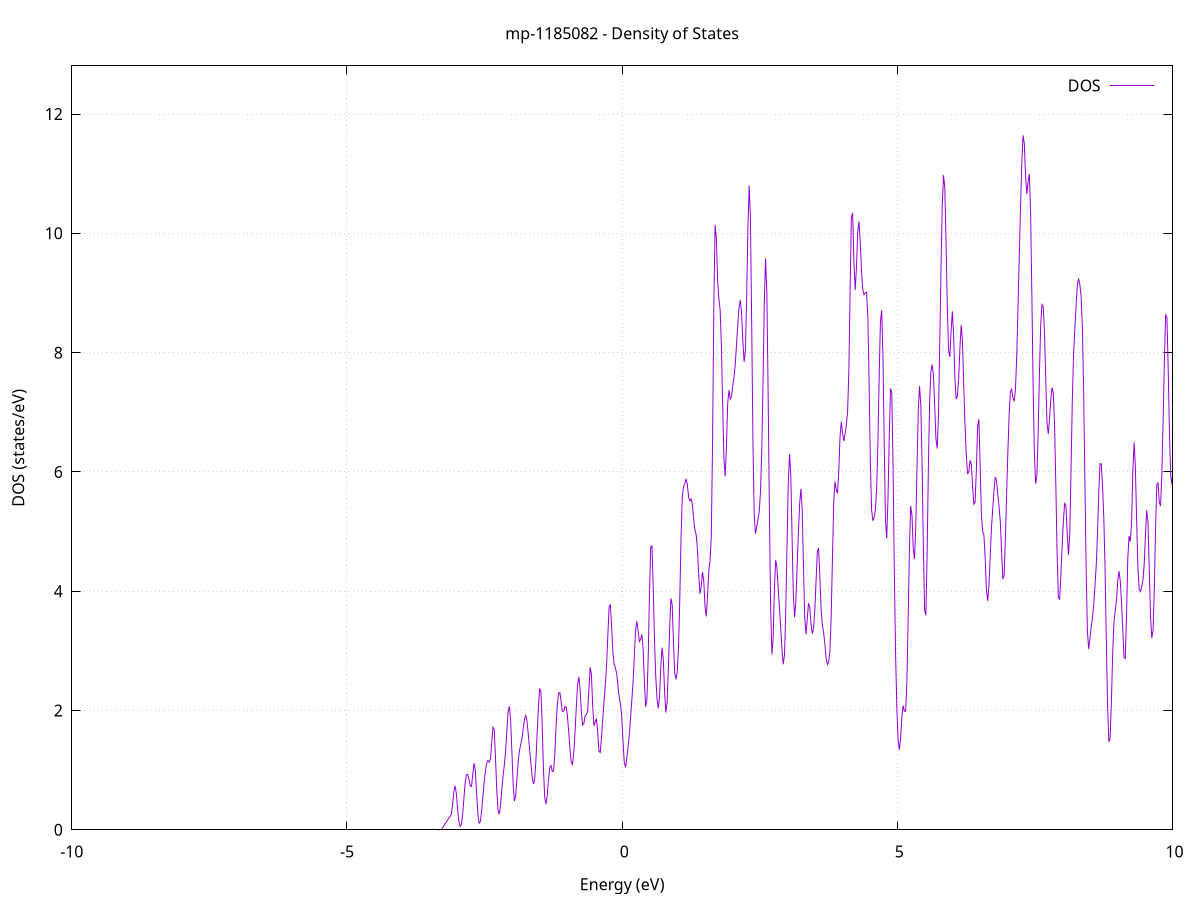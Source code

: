 set title 'mp-1185082 - Density of States'
set xlabel 'Energy (eV)'
set ylabel 'DOS (states/eV)'
set grid
set xrange [-10:10]
set yrange [0:12.808]
set xzeroaxis lt -1
set terminal png size 800,600
set output 'mp-1185082_dos_gnuplot.png'
plot '-' using 1:2 with lines title 'DOS'
-32.342000 0.000000
-32.319100 0.000000
-32.296200 0.000000
-32.273200 0.000000
-32.250300 0.000000
-32.227400 0.000000
-32.204500 0.000000
-32.181500 0.000000
-32.158600 0.000000
-32.135700 0.000000
-32.112700 0.000000
-32.089800 0.000000
-32.066900 0.000000
-32.043900 0.000000
-32.021000 0.000000
-31.998100 0.000000
-31.975100 0.000000
-31.952200 0.000000
-31.929300 0.000000
-31.906300 0.000000
-31.883400 0.000000
-31.860500 0.000000
-31.837500 0.000000
-31.814600 0.000000
-31.791700 0.000000
-31.768700 0.000000
-31.745800 0.000000
-31.722900 0.000000
-31.700000 0.000000
-31.677000 0.000000
-31.654100 0.000000
-31.631200 0.000000
-31.608200 0.000000
-31.585300 0.000000
-31.562400 0.000000
-31.539400 0.000000
-31.516500 0.000000
-31.493600 0.000000
-31.470600 0.000000
-31.447700 0.000000
-31.424800 0.000000
-31.401800 0.000000
-31.378900 0.000000
-31.356000 0.000000
-31.333000 0.000000
-31.310100 0.000000
-31.287200 0.000000
-31.264200 0.000000
-31.241300 0.000000
-31.218400 0.000000
-31.195400 0.000000
-31.172500 0.000000
-31.149600 0.000000
-31.126700 0.000000
-31.103700 0.000000
-31.080800 0.000000
-31.057900 0.000000
-31.034900 0.000000
-31.012000 0.000000
-30.989100 0.000000
-30.966100 0.000000
-30.943200 0.000000
-30.920300 0.000000
-30.897300 0.000000
-30.874400 0.000000
-30.851500 0.000000
-30.828500 0.000000
-30.805600 0.000000
-30.782700 0.000000
-30.759700 0.000000
-30.736800 0.000000
-30.713900 0.000000
-30.690900 0.000000
-30.668000 0.000000
-30.645100 0.000000
-30.622200 0.000000
-30.599200 0.000000
-30.576300 0.000000
-30.553400 0.000000
-30.530400 0.000000
-30.507500 0.000000
-30.484600 0.000000
-30.461600 0.000000
-30.438700 0.000000
-30.415800 0.000300
-30.392800 0.005200
-30.369900 0.057300
-30.347000 0.423400
-30.324000 2.079700
-30.301100 6.796200
-30.278200 14.785300
-30.255200 21.423200
-30.232300 20.679100
-30.209400 13.297200
-30.186400 5.694500
-30.163500 1.623300
-30.140600 0.307800
-30.117700 0.038800
-30.094700 0.003200
-30.071800 0.000200
-30.048900 0.000000
-30.025900 0.000000
-30.003000 0.000000
-29.980100 0.000000
-29.957100 0.000000
-29.934200 0.000000
-29.911300 0.000000
-29.888300 0.000000
-29.865400 0.000000
-29.842500 0.000000
-29.819500 0.000000
-29.796600 0.000000
-29.773700 0.000000
-29.750700 0.000000
-29.727800 0.000000
-29.704900 0.000000
-29.681900 0.000000
-29.659000 0.000000
-29.636100 0.000000
-29.613200 0.000000
-29.590200 0.000000
-29.567300 0.000000
-29.544400 0.000000
-29.521400 0.000000
-29.498500 0.000000
-29.475600 0.000000
-29.452600 0.000000
-29.429700 0.000000
-29.406800 0.000000
-29.383800 0.000000
-29.360900 0.000000
-29.338000 0.000000
-29.315000 0.000000
-29.292100 0.000000
-29.269200 0.000000
-29.246200 0.000000
-29.223300 0.000000
-29.200400 0.000000
-29.177400 0.000000
-29.154500 0.000000
-29.131600 0.000000
-29.108600 0.000000
-29.085700 0.000000
-29.062800 0.000000
-29.039900 0.000000
-29.016900 0.000000
-28.994000 0.000000
-28.971100 0.000000
-28.948100 0.000000
-28.925200 0.000000
-28.902300 0.000000
-28.879300 0.000000
-28.856400 0.000000
-28.833500 0.000000
-28.810500 0.000000
-28.787600 0.000000
-28.764700 0.000000
-28.741700 0.000000
-28.718800 0.000000
-28.695900 0.000000
-28.672900 0.000000
-28.650000 0.000000
-28.627100 0.000000
-28.604100 0.000000
-28.581200 0.000000
-28.558300 0.000000
-28.535400 0.000000
-28.512400 0.000000
-28.489500 0.000000
-28.466600 0.000000
-28.443600 0.000000
-28.420700 0.000000
-28.397800 0.000000
-28.374800 0.000000
-28.351900 0.000000
-28.329000 0.000000
-28.306000 0.000000
-28.283100 0.000000
-28.260200 0.000000
-28.237200 0.000000
-28.214300 0.000000
-28.191400 0.000000
-28.168400 0.000000
-28.145500 0.000000
-28.122600 0.000000
-28.099600 0.000000
-28.076700 0.000000
-28.053800 0.000000
-28.030900 0.000000
-28.007900 0.000000
-27.985000 0.000000
-27.962100 0.000000
-27.939100 0.000000
-27.916200 0.000000
-27.893300 0.000000
-27.870300 0.000000
-27.847400 0.000000
-27.824500 0.000000
-27.801500 0.000000
-27.778600 0.000000
-27.755700 0.000000
-27.732700 0.000000
-27.709800 0.000000
-27.686900 0.000000
-27.663900 0.000000
-27.641000 0.000000
-27.618100 0.000000
-27.595100 0.000000
-27.572200 0.000000
-27.549300 0.000000
-27.526400 0.000000
-27.503400 0.000000
-27.480500 0.000000
-27.457600 0.000000
-27.434600 0.000000
-27.411700 0.000000
-27.388800 0.000000
-27.365800 0.000000
-27.342900 0.000000
-27.320000 0.000000
-27.297000 0.000000
-27.274100 0.000000
-27.251200 0.000000
-27.228200 0.000000
-27.205300 0.000000
-27.182400 0.000000
-27.159400 0.000000
-27.136500 0.000000
-27.113600 0.000000
-27.090600 0.000000
-27.067700 0.000000
-27.044800 0.000000
-27.021800 0.000000
-26.998900 0.000000
-26.976000 0.000000
-26.953100 0.000000
-26.930100 0.000000
-26.907200 0.000000
-26.884300 0.000000
-26.861300 0.000000
-26.838400 0.000000
-26.815500 0.000000
-26.792500 0.000000
-26.769600 0.000000
-26.746700 0.000000
-26.723700 0.000000
-26.700800 0.000000
-26.677900 0.000000
-26.654900 0.000000
-26.632000 0.000000
-26.609100 0.000000
-26.586100 0.000000
-26.563200 0.000000
-26.540300 0.000000
-26.517300 0.000000
-26.494400 0.000000
-26.471500 0.000000
-26.448600 0.000000
-26.425600 0.000000
-26.402700 0.000000
-26.379800 0.000000
-26.356800 0.000000
-26.333900 0.000000
-26.311000 0.000000
-26.288000 0.000000
-26.265100 0.000000
-26.242200 0.000000
-26.219200 0.000000
-26.196300 0.000000
-26.173400 0.000000
-26.150400 0.000000
-26.127500 0.000000
-26.104600 0.000000
-26.081600 0.000000
-26.058700 0.000000
-26.035800 0.000000
-26.012800 0.000000
-25.989900 0.000000
-25.967000 0.000000
-25.944100 0.000000
-25.921100 0.000000
-25.898200 0.000000
-25.875300 0.000000
-25.852300 0.000000
-25.829400 0.000000
-25.806500 0.000000
-25.783500 0.000000
-25.760600 0.000000
-25.737700 0.000000
-25.714700 0.000000
-25.691800 0.000000
-25.668900 0.000000
-25.645900 0.000000
-25.623000 0.000000
-25.600100 0.000000
-25.577100 0.000000
-25.554200 0.000000
-25.531300 0.000000
-25.508300 0.000000
-25.485400 0.000000
-25.462500 0.000000
-25.439600 0.000000
-25.416600 0.000000
-25.393700 0.000000
-25.370800 0.000000
-25.347800 0.000000
-25.324900 0.000000
-25.302000 0.000000
-25.279000 0.000000
-25.256100 0.000000
-25.233200 0.000000
-25.210200 0.000000
-25.187300 0.000000
-25.164400 0.000000
-25.141400 0.000000
-25.118500 0.000000
-25.095600 0.000000
-25.072600 0.000000
-25.049700 0.000000
-25.026800 0.000000
-25.003800 0.000000
-24.980900 0.000000
-24.958000 0.000000
-24.935000 0.000000
-24.912100 0.000000
-24.889200 0.000000
-24.866300 0.000000
-24.843300 0.000000
-24.820400 0.000000
-24.797500 0.000000
-24.774500 0.000000
-24.751600 0.000000
-24.728700 0.000000
-24.705700 0.000000
-24.682800 0.000000
-24.659900 0.000000
-24.636900 0.000000
-24.614000 0.000000
-24.591100 0.000000
-24.568100 0.000000
-24.545200 0.000000
-24.522300 0.000000
-24.499300 0.000000
-24.476400 0.000000
-24.453500 0.000000
-24.430500 0.000000
-24.407600 0.000000
-24.384700 0.000000
-24.361800 0.000000
-24.338800 0.000000
-24.315900 0.000000
-24.293000 0.000000
-24.270000 0.000000
-24.247100 0.000000
-24.224200 0.000000
-24.201200 0.000000
-24.178300 0.000000
-24.155400 0.000000
-24.132400 0.000000
-24.109500 0.000000
-24.086600 0.000000
-24.063600 0.000000
-24.040700 0.000000
-24.017800 0.000000
-23.994800 0.000000
-23.971900 0.000000
-23.949000 0.000000
-23.926000 0.000000
-23.903100 0.000000
-23.880200 0.000000
-23.857300 0.000000
-23.834300 0.000000
-23.811400 0.000000
-23.788500 0.000000
-23.765500 0.000000
-23.742600 0.000000
-23.719700 0.000000
-23.696700 0.000000
-23.673800 0.000000
-23.650900 0.000000
-23.627900 0.000000
-23.605000 0.000000
-23.582100 0.000000
-23.559100 0.000000
-23.536200 0.000000
-23.513300 0.000000
-23.490300 0.000000
-23.467400 0.000000
-23.444500 0.000000
-23.421500 0.000000
-23.398600 0.000000
-23.375700 0.000000
-23.352800 0.000000
-23.329800 0.000000
-23.306900 0.000000
-23.284000 0.000000
-23.261000 0.000000
-23.238100 0.000000
-23.215200 0.000000
-23.192200 0.000000
-23.169300 0.000000
-23.146400 0.000000
-23.123400 0.000000
-23.100500 0.000000
-23.077600 0.000000
-23.054600 0.000000
-23.031700 0.000000
-23.008800 0.000000
-22.985800 0.000000
-22.962900 0.000000
-22.940000 0.000000
-22.917000 0.000000
-22.894100 0.000000
-22.871200 0.000100
-22.848200 0.002600
-22.825300 0.035400
-22.802400 0.330000
-22.779500 2.089700
-22.756500 9.063900
-22.733600 27.331800
-22.710700 58.832200
-22.687700 94.513000
-22.664800 120.771100
-22.641900 130.940900
-22.618900 124.128800
-22.596000 100.746800
-22.573100 66.385400
-22.550100 33.512400
-22.527200 12.363000
-22.504300 3.225600
-22.481300 0.582900
-22.458400 0.072000
-22.435500 0.006000
-22.412500 0.000300
-22.389600 0.000000
-22.366700 0.000000
-22.343700 0.000000
-22.320800 0.000000
-22.297900 0.000000
-22.275000 0.000000
-22.252000 0.000000
-22.229100 0.000000
-22.206200 0.000000
-22.183200 0.000000
-22.160300 0.000000
-22.137400 0.000000
-22.114400 0.000000
-22.091500 0.000000
-22.068600 0.000000
-22.045600 0.000000
-22.022700 0.000000
-21.999800 0.000000
-21.976800 0.000000
-21.953900 0.000000
-21.931000 0.000000
-21.908000 0.000000
-21.885100 0.000000
-21.862200 0.000000
-21.839200 0.000000
-21.816300 0.000000
-21.793400 0.000000
-21.770500 0.000000
-21.747500 0.000000
-21.724600 0.000000
-21.701700 0.000000
-21.678700 0.000000
-21.655800 0.000000
-21.632900 0.000000
-21.609900 0.000000
-21.587000 0.000000
-21.564100 0.000000
-21.541100 0.000000
-21.518200 0.000000
-21.495300 0.000000
-21.472300 0.000000
-21.449400 0.000000
-21.426500 0.000000
-21.403500 0.000000
-21.380600 0.000000
-21.357700 0.000000
-21.334700 0.000000
-21.311800 0.000000
-21.288900 0.000000
-21.266000 0.000000
-21.243000 0.000000
-21.220100 0.000000
-21.197200 0.000000
-21.174200 0.000000
-21.151300 0.000000
-21.128400 0.000000
-21.105400 0.000000
-21.082500 0.000000
-21.059600 0.000000
-21.036600 0.000000
-21.013700 0.000000
-20.990800 0.000000
-20.967800 0.000000
-20.944900 0.000000
-20.922000 0.000000
-20.899000 0.000000
-20.876100 0.000000
-20.853200 0.000000
-20.830200 0.000000
-20.807300 0.000000
-20.784400 0.000000
-20.761400 0.000000
-20.738500 0.000000
-20.715600 0.000000
-20.692700 0.000000
-20.669700 0.000000
-20.646800 0.000000
-20.623900 0.000000
-20.600900 0.000000
-20.578000 0.000000
-20.555100 0.000000
-20.532100 0.000000
-20.509200 0.000000
-20.486300 0.000000
-20.463300 0.000000
-20.440400 0.000000
-20.417500 0.000000
-20.394500 0.000000
-20.371600 0.000000
-20.348700 0.000000
-20.325700 0.000000
-20.302800 0.000000
-20.279900 0.000000
-20.256900 0.000000
-20.234000 0.000000
-20.211100 0.000000
-20.188200 0.000000
-20.165200 0.000000
-20.142300 0.000000
-20.119400 0.000000
-20.096400 0.000000
-20.073500 0.000000
-20.050600 0.000000
-20.027600 0.000000
-20.004700 0.000000
-19.981800 0.000000
-19.958800 0.000000
-19.935900 0.000000
-19.913000 0.000000
-19.890000 0.000000
-19.867100 0.000000
-19.844200 0.000000
-19.821200 0.000000
-19.798300 0.000000
-19.775400 0.000000
-19.752400 0.000000
-19.729500 0.000000
-19.706600 0.000000
-19.683700 0.000000
-19.660700 0.000000
-19.637800 0.000000
-19.614900 0.000000
-19.591900 0.000000
-19.569000 0.000000
-19.546100 0.000000
-19.523100 0.000000
-19.500200 0.000000
-19.477300 0.000000
-19.454300 0.000000
-19.431400 0.000000
-19.408500 0.000000
-19.385500 0.000000
-19.362600 0.000000
-19.339700 0.000000
-19.316700 0.000000
-19.293800 0.000000
-19.270900 0.000000
-19.247900 0.000000
-19.225000 0.000000
-19.202100 0.000000
-19.179200 0.000000
-19.156200 0.000000
-19.133300 0.000000
-19.110400 0.000000
-19.087400 0.000000
-19.064500 0.000000
-19.041600 0.000000
-19.018600 0.000000
-18.995700 0.000000
-18.972800 0.000000
-18.949800 0.000000
-18.926900 0.000000
-18.904000 0.000000
-18.881000 0.000000
-18.858100 0.000000
-18.835200 0.000000
-18.812200 0.000000
-18.789300 0.000000
-18.766400 0.000000
-18.743400 0.000000
-18.720500 0.000000
-18.697600 0.000000
-18.674600 0.000000
-18.651700 0.000000
-18.628800 0.000000
-18.605900 0.000000
-18.582900 0.000000
-18.560000 0.000000
-18.537100 0.000000
-18.514100 0.000000
-18.491200 0.000000
-18.468300 0.000000
-18.445300 0.000000
-18.422400 0.000000
-18.399500 0.000000
-18.376500 0.000000
-18.353600 0.000000
-18.330700 0.000000
-18.307700 0.000000
-18.284800 0.000000
-18.261900 0.000000
-18.238900 0.000000
-18.216000 0.000000
-18.193100 0.000000
-18.170100 0.000000
-18.147200 0.000000
-18.124300 0.000000
-18.101400 0.000000
-18.078400 0.000000
-18.055500 0.000000
-18.032600 0.000000
-18.009600 0.000000
-17.986700 0.000000
-17.963800 0.000000
-17.940800 0.000000
-17.917900 0.000000
-17.895000 0.000000
-17.872000 0.000000
-17.849100 0.000000
-17.826200 0.000000
-17.803200 0.000000
-17.780300 0.000000
-17.757400 0.000000
-17.734400 0.000000
-17.711500 0.000000
-17.688600 0.000000
-17.665600 0.000000
-17.642700 0.000000
-17.619800 0.000000
-17.596900 0.000000
-17.573900 0.000000
-17.551000 0.000000
-17.528100 0.000000
-17.505100 0.000000
-17.482200 0.000000
-17.459300 0.000000
-17.436300 0.000000
-17.413400 0.000000
-17.390500 0.000000
-17.367500 0.000000
-17.344600 0.000000
-17.321700 0.000000
-17.298700 0.000000
-17.275800 0.000000
-17.252900 0.000000
-17.229900 0.000000
-17.207000 0.000000
-17.184100 0.000000
-17.161100 0.000000
-17.138200 0.000000
-17.115300 0.000000
-17.092400 0.000000
-17.069400 0.000000
-17.046500 0.000000
-17.023600 0.000000
-17.000600 0.000000
-16.977700 0.000000
-16.954800 0.000000
-16.931800 0.000000
-16.908900 0.000000
-16.886000 0.000000
-16.863000 0.000000
-16.840100 0.000000
-16.817200 0.000000
-16.794200 0.000000
-16.771300 0.000000
-16.748400 0.000000
-16.725400 0.000000
-16.702500 0.000000
-16.679600 0.000000
-16.656600 0.000000
-16.633700 0.000000
-16.610800 0.000000
-16.587800 0.000000
-16.564900 0.000000
-16.542000 0.000000
-16.519100 0.000000
-16.496100 0.000000
-16.473200 0.000000
-16.450300 0.000000
-16.427300 0.000000
-16.404400 0.000000
-16.381500 0.000000
-16.358500 0.000000
-16.335600 0.000000
-16.312700 0.000000
-16.289700 0.000000
-16.266800 0.000000
-16.243900 0.000000
-16.220900 0.000000
-16.198000 0.000000
-16.175100 0.000000
-16.152100 0.000000
-16.129200 0.000000
-16.106300 0.000000
-16.083300 0.000000
-16.060400 0.000000
-16.037500 0.000000
-16.014600 0.000000
-15.991600 0.000000
-15.968700 0.000000
-15.945800 0.000000
-15.922800 0.000000
-15.899900 0.000000
-15.877000 0.000000
-15.854000 0.000000
-15.831100 0.000000
-15.808200 0.000000
-15.785200 0.000000
-15.762300 0.000000
-15.739400 0.000000
-15.716400 0.000000
-15.693500 0.000000
-15.670600 0.000000
-15.647600 0.000000
-15.624700 0.000000
-15.601800 0.000000
-15.578800 0.000000
-15.555900 0.000000
-15.533000 0.000000
-15.510100 0.000000
-15.487100 0.000000
-15.464200 0.000000
-15.441300 0.000000
-15.418300 0.000000
-15.395400 0.000000
-15.372500 0.000000
-15.349500 0.000000
-15.326600 0.000000
-15.303700 0.000000
-15.280700 0.000000
-15.257800 0.000000
-15.234900 0.000000
-15.211900 0.000000
-15.189000 0.000000
-15.166100 0.000000
-15.143100 0.000000
-15.120200 0.000000
-15.097300 0.000000
-15.074300 0.000000
-15.051400 0.000000
-15.028500 0.000000
-15.005600 0.000000
-14.982600 0.000000
-14.959700 0.000000
-14.936800 0.000000
-14.913800 0.000000
-14.890900 0.000000
-14.868000 0.000000
-14.845000 0.000000
-14.822100 0.000000
-14.799200 0.000000
-14.776200 0.000000
-14.753300 0.000000
-14.730400 0.000000
-14.707400 0.000000
-14.684500 0.000000
-14.661600 0.000000
-14.638600 0.000000
-14.615700 0.000000
-14.592800 0.000000
-14.569800 0.000000
-14.546900 0.000000
-14.524000 0.000000
-14.501000 0.000000
-14.478100 0.000000
-14.455200 0.000000
-14.432300 0.000000
-14.409300 0.000000
-14.386400 0.000000
-14.363500 0.000000
-14.340500 0.000000
-14.317600 0.000000
-14.294700 0.000000
-14.271700 0.000000
-14.248800 0.000000
-14.225900 0.000000
-14.202900 0.000000
-14.180000 0.000000
-14.157100 0.000000
-14.134100 0.000000
-14.111200 0.000000
-14.088300 0.000000
-14.065300 0.000000
-14.042400 0.000000
-14.019500 0.000000
-13.996500 0.000200
-13.973600 0.003700
-13.950700 0.049700
-13.927800 0.445800
-13.904800 2.678900
-13.881900 10.800800
-13.859000 29.262500
-13.836000 53.352700
-13.813100 65.538900
-13.790200 54.286200
-13.767200 30.331600
-13.744300 11.430900
-13.721400 2.904100
-13.698400 0.496900
-13.675500 0.057200
-13.652600 0.004400
-13.629600 0.000200
-13.606700 0.000000
-13.583800 0.000000
-13.560800 0.000000
-13.537900 0.000000
-13.515000 0.000000
-13.492000 0.000000
-13.469100 0.000000
-13.446200 0.000000
-13.423300 0.000000
-13.400300 0.000000
-13.377400 0.000000
-13.354500 0.000000
-13.331500 0.000000
-13.308600 0.000000
-13.285700 0.000000
-13.262700 0.000000
-13.239800 0.000000
-13.216900 0.000000
-13.193900 0.000000
-13.171000 0.000000
-13.148100 0.000000
-13.125100 0.000000
-13.102200 0.000000
-13.079300 0.000000
-13.056300 0.000000
-13.033400 0.000000
-13.010500 0.000000
-12.987500 0.000000
-12.964600 0.000000
-12.941700 0.000000
-12.918800 0.000000
-12.895800 0.000000
-12.872900 0.000000
-12.850000 0.000000
-12.827000 0.000000
-12.804100 0.000000
-12.781200 0.000000
-12.758200 0.000000
-12.735300 0.000000
-12.712400 0.000000
-12.689400 0.000000
-12.666500 0.000000
-12.643600 0.000000
-12.620600 0.000000
-12.597700 0.000000
-12.574800 0.000000
-12.551800 0.000000
-12.528900 0.000000
-12.506000 0.000000
-12.483000 0.000000
-12.460100 0.000000
-12.437200 0.000000
-12.414200 0.000000
-12.391300 0.000000
-12.368400 0.000000
-12.345500 0.000000
-12.322500 0.000000
-12.299600 0.000000
-12.276700 0.000000
-12.253700 0.000000
-12.230800 0.000000
-12.207900 0.000000
-12.184900 0.000000
-12.162000 0.000000
-12.139100 0.000000
-12.116100 0.000000
-12.093200 0.000000
-12.070300 0.000000
-12.047300 0.000000
-12.024400 0.000000
-12.001500 0.000000
-11.978500 0.000000
-11.955600 0.000000
-11.932700 0.000000
-11.909700 0.000000
-11.886800 0.000000
-11.863900 0.000000
-11.841000 0.000000
-11.818000 0.000000
-11.795100 0.000000
-11.772200 0.000000
-11.749200 0.000000
-11.726300 0.000000
-11.703400 0.000000
-11.680400 0.000000
-11.657500 0.000000
-11.634600 0.000000
-11.611600 0.000000
-11.588700 0.000000
-11.565800 0.000000
-11.542800 0.000000
-11.519900 0.000000
-11.497000 0.000000
-11.474000 0.000000
-11.451100 0.000000
-11.428200 0.000000
-11.405200 0.000000
-11.382300 0.000000
-11.359400 0.000000
-11.336500 0.000000
-11.313500 0.000000
-11.290600 0.000000
-11.267700 0.000000
-11.244700 0.000000
-11.221800 0.000000
-11.198900 0.000000
-11.175900 0.000000
-11.153000 0.000000
-11.130100 0.000000
-11.107100 0.000000
-11.084200 0.000000
-11.061300 0.000000
-11.038300 0.000000
-11.015400 0.000000
-10.992500 0.000000
-10.969500 0.000000
-10.946600 0.000000
-10.923700 0.000000
-10.900700 0.000000
-10.877800 0.000000
-10.854900 0.000000
-10.832000 0.000000
-10.809000 0.000000
-10.786100 0.000000
-10.763200 0.000000
-10.740200 0.000000
-10.717300 0.000000
-10.694400 0.000000
-10.671400 0.000000
-10.648500 0.000000
-10.625600 0.000000
-10.602600 0.000000
-10.579700 0.000000
-10.556800 0.000000
-10.533800 0.000000
-10.510900 0.000000
-10.488000 0.000000
-10.465000 0.000000
-10.442100 0.000000
-10.419200 0.000000
-10.396200 0.000000
-10.373300 0.000000
-10.350400 0.000000
-10.327400 0.000000
-10.304500 0.000000
-10.281600 0.000000
-10.258700 0.000000
-10.235700 0.000000
-10.212800 0.000000
-10.189900 0.000000
-10.166900 0.000000
-10.144000 0.000000
-10.121100 0.000000
-10.098100 0.000000
-10.075200 0.000000
-10.052300 0.000000
-10.029300 0.000000
-10.006400 0.000000
-9.983500 0.000000
-9.960500 0.000000
-9.937600 0.000000
-9.914700 0.000000
-9.891700 0.000000
-9.868800 0.000000
-9.845900 0.000000
-9.822900 0.000000
-9.800000 0.000000
-9.777100 0.000000
-9.754200 0.000000
-9.731200 0.000000
-9.708300 0.000000
-9.685400 0.000000
-9.662400 0.000000
-9.639500 0.000000
-9.616600 0.000000
-9.593600 0.000000
-9.570700 0.000000
-9.547800 0.000000
-9.524800 0.000000
-9.501900 0.000000
-9.479000 0.000000
-9.456000 0.000000
-9.433100 0.000000
-9.410200 0.000000
-9.387200 0.000000
-9.364300 0.000000
-9.341400 0.000000
-9.318400 0.000000
-9.295500 0.000000
-9.272600 0.000000
-9.249700 0.000000
-9.226700 0.000000
-9.203800 0.000000
-9.180900 0.000000
-9.157900 0.000000
-9.135000 0.000000
-9.112100 0.000000
-9.089100 0.000000
-9.066200 0.000000
-9.043300 0.000000
-9.020300 0.000000
-8.997400 0.000000
-8.974500 0.000000
-8.951500 0.000000
-8.928600 0.000000
-8.905700 0.000000
-8.882700 0.000000
-8.859800 0.000000
-8.836900 0.000000
-8.813900 0.000000
-8.791000 0.000000
-8.768100 0.000000
-8.745200 0.000000
-8.722200 0.000000
-8.699300 0.000000
-8.676400 0.000000
-8.653400 0.000000
-8.630500 0.000000
-8.607600 0.000000
-8.584600 0.000000
-8.561700 0.000000
-8.538800 0.000000
-8.515800 0.000000
-8.492900 0.000000
-8.470000 0.000000
-8.447000 0.000000
-8.424100 0.000000
-8.401200 0.000000
-8.378200 0.000000
-8.355300 0.000000
-8.332400 0.000000
-8.309400 0.000000
-8.286500 0.000000
-8.263600 0.000000
-8.240600 0.000000
-8.217700 0.000000
-8.194800 0.000000
-8.171900 0.000000
-8.148900 0.000000
-8.126000 0.000000
-8.103100 0.000000
-8.080100 0.000000
-8.057200 0.000000
-8.034300 0.000000
-8.011300 0.000000
-7.988400 0.000000
-7.965500 0.000000
-7.942500 0.000000
-7.919600 0.000000
-7.896700 0.000000
-7.873700 0.000000
-7.850800 0.000000
-7.827900 0.000000
-7.804900 0.000000
-7.782000 0.000000
-7.759100 0.000000
-7.736100 0.000000
-7.713200 0.000000
-7.690300 0.000000
-7.667400 0.000000
-7.644400 0.000000
-7.621500 0.000000
-7.598600 0.000000
-7.575600 0.000000
-7.552700 0.000000
-7.529800 0.000000
-7.506800 0.000000
-7.483900 0.000000
-7.461000 0.000000
-7.438000 0.000000
-7.415100 0.000000
-7.392200 0.000000
-7.369200 0.000000
-7.346300 0.000000
-7.323400 0.000000
-7.300400 0.000000
-7.277500 0.000000
-7.254600 0.000000
-7.231600 0.000000
-7.208700 0.000000
-7.185800 0.000000
-7.162900 0.000000
-7.139900 0.000000
-7.117000 0.000000
-7.094100 0.000000
-7.071100 0.000000
-7.048200 0.000000
-7.025300 0.000000
-7.002300 0.000000
-6.979400 0.000000
-6.956500 0.000000
-6.933500 0.000000
-6.910600 0.000000
-6.887700 0.000000
-6.864700 0.000000
-6.841800 0.000000
-6.818900 0.000000
-6.795900 0.000000
-6.773000 0.000000
-6.750100 0.000000
-6.727100 0.000000
-6.704200 0.000000
-6.681300 0.000000
-6.658300 0.000000
-6.635400 0.000000
-6.612500 0.000000
-6.589600 0.000000
-6.566600 0.000000
-6.543700 0.000000
-6.520800 0.000000
-6.497800 0.000000
-6.474900 0.000000
-6.452000 0.000000
-6.429000 0.000000
-6.406100 0.000000
-6.383200 0.000000
-6.360200 0.000000
-6.337300 0.000000
-6.314400 0.000000
-6.291400 0.000000
-6.268500 0.000000
-6.245600 0.000000
-6.222600 0.000000
-6.199700 0.000000
-6.176800 0.000000
-6.153800 0.000000
-6.130900 0.000000
-6.108000 0.000000
-6.085100 0.000000
-6.062100 0.000000
-6.039200 0.000000
-6.016300 0.000000
-5.993300 0.000000
-5.970400 0.000000
-5.947500 0.000000
-5.924500 0.000000
-5.901600 0.000000
-5.878700 0.000000
-5.855700 0.000000
-5.832800 0.000000
-5.809900 0.000000
-5.786900 0.000000
-5.764000 0.000000
-5.741100 0.000000
-5.718100 0.000000
-5.695200 0.000000
-5.672300 0.000000
-5.649300 0.000000
-5.626400 0.000000
-5.603500 0.000000
-5.580600 0.000000
-5.557600 0.000000
-5.534700 0.000000
-5.511800 0.000000
-5.488800 0.000000
-5.465900 0.000000
-5.443000 0.000000
-5.420000 0.000000
-5.397100 0.000000
-5.374200 0.000000
-5.351200 0.000000
-5.328300 0.000000
-5.305400 0.000000
-5.282400 0.000000
-5.259500 0.000000
-5.236600 0.000000
-5.213600 0.000000
-5.190700 0.000000
-5.167800 0.000000
-5.144800 0.000000
-5.121900 0.000000
-5.099000 0.000000
-5.076100 0.000000
-5.053100 0.000000
-5.030200 0.000000
-5.007300 0.000000
-4.984300 0.000000
-4.961400 0.000000
-4.938500 0.000000
-4.915500 0.000000
-4.892600 0.000000
-4.869700 0.000000
-4.846700 0.000000
-4.823800 0.000000
-4.800900 0.000000
-4.777900 0.000000
-4.755000 0.000000
-4.732100 0.000000
-4.709100 0.000000
-4.686200 0.000000
-4.663300 0.000000
-4.640300 0.000000
-4.617400 0.000000
-4.594500 0.000000
-4.571500 0.000000
-4.548600 0.000000
-4.525700 0.000000
-4.502800 0.000000
-4.479800 0.000000
-4.456900 0.000000
-4.434000 0.000000
-4.411000 0.000000
-4.388100 0.000000
-4.365200 0.000000
-4.342200 0.000000
-4.319300 0.000000
-4.296400 0.000000
-4.273400 0.000000
-4.250500 0.000000
-4.227600 0.000000
-4.204600 0.000000
-4.181700 0.000000
-4.158800 0.000000
-4.135800 0.000000
-4.112900 0.000000
-4.090000 0.000000
-4.067000 0.000000
-4.044100 0.000000
-4.021200 0.000000
-3.998300 0.000000
-3.975300 0.000000
-3.952400 0.000000
-3.929500 0.000000
-3.906500 0.000000
-3.883600 0.000000
-3.860700 0.000000
-3.837700 0.000000
-3.814800 0.000000
-3.791900 0.000000
-3.768900 0.000000
-3.746000 0.000000
-3.723100 0.000000
-3.700100 0.000000
-3.677200 0.000000
-3.654300 0.000000
-3.631300 0.000000
-3.608400 0.000000
-3.585500 0.000000
-3.562500 0.000000
-3.539600 0.000000
-3.516700 0.000000
-3.493800 0.000000
-3.470800 0.000000
-3.447900 0.000000
-3.425000 0.000000
-3.402000 0.000000
-3.379100 0.000000
-3.356200 0.000000
-3.333200 0.000200
-3.310300 0.001700
-3.287400 0.008200
-3.264400 0.026900
-3.241500 0.060500
-3.218600 0.097500
-3.195600 0.128200
-3.172700 0.160900
-3.149800 0.194500
-3.126800 0.215600
-3.103900 0.265800
-3.081000 0.420700
-3.058000 0.638500
-3.035100 0.736400
-3.012200 0.603800
-2.989300 0.346400
-2.966300 0.140300
-2.943400 0.056700
-2.920500 0.092500
-2.897500 0.259100
-2.874600 0.536700
-2.851700 0.798700
-2.828700 0.924400
-2.805800 0.926800
-2.782900 0.849400
-2.759900 0.732700
-2.737000 0.726900
-2.714100 0.927000
-2.691100 1.116000
-2.668200 0.998800
-2.645300 0.620800
-2.622300 0.269800
-2.599400 0.110500
-2.576500 0.137400
-2.553500 0.308200
-2.530600 0.558300
-2.507700 0.796300
-2.484700 0.981300
-2.461800 1.115800
-2.438900 1.162800
-2.416000 1.134500
-2.393000 1.190400
-2.370100 1.448000
-2.347200 1.727800
-2.324200 1.676100
-2.301300 1.216700
-2.278400 0.666000
-2.255400 0.328500
-2.232500 0.260300
-2.209600 0.408000
-2.186600 0.674600
-2.163700 0.909900
-2.140800 1.079700
-2.117800 1.317100
-2.094900 1.666300
-2.072000 1.977800
-2.049000 2.071200
-2.026100 1.835900
-2.003200 1.307300
-1.980200 0.752900
-1.957300 0.481800
-1.934400 0.565100
-1.911500 0.852500
-1.888500 1.147700
-1.865600 1.330600
-1.842700 1.425400
-1.819700 1.537300
-1.796800 1.701100
-1.773900 1.858600
-1.750900 1.917500
-1.728000 1.815600
-1.705100 1.595300
-1.682100 1.352500
-1.659200 1.122100
-1.636300 0.906100
-1.613300 0.767800
-1.590400 0.832800
-1.567500 1.154200
-1.544500 1.609500
-1.521600 2.052500
-1.498700 2.369400
-1.475700 2.314500
-1.452800 1.758000
-1.429900 1.021800
-1.407000 0.540200
-1.384000 0.431800
-1.361100 0.580300
-1.338200 0.837500
-1.315200 1.047000
-1.292300 1.078900
-1.269400 0.976600
-1.246400 0.984200
-1.223500 1.277200
-1.200600 1.728400
-1.177600 2.098200
-1.154700 2.294000
-1.131800 2.300600
-1.108800 2.141500
-1.085900 1.986700
-1.063000 1.989100
-1.040000 2.067600
-1.017100 2.059700
-0.994200 1.910700
-0.971200 1.650100
-0.948300 1.353000
-0.925400 1.130900
-0.902500 1.094300
-0.879500 1.281300
-0.856600 1.625200
-0.833700 2.038900
-0.810700 2.418300
-0.787800 2.564300
-0.764900 2.365800
-0.741900 1.997800
-0.719000 1.756200
-0.696100 1.779300
-0.673100 1.910700
-0.650200 1.931500
-0.627300 1.985800
-0.604300 2.341300
-0.581400 2.726500
-0.558500 2.606600
-0.535500 2.077400
-0.512600 1.743000
-0.489700 1.805400
-0.466700 1.867400
-0.443800 1.622800
-0.420900 1.311800
-0.397900 1.296500
-0.375000 1.550100
-0.352100 1.860000
-0.329200 2.150300
-0.306200 2.418500
-0.283300 2.745700
-0.260400 3.249000
-0.237400 3.729400
-0.214500 3.781900
-0.191600 3.400900
-0.168600 2.982300
-0.145700 2.771700
-0.122800 2.711200
-0.099800 2.626400
-0.076900 2.423500
-0.054000 2.224700
-0.031000 2.111300
-0.008100 1.905400
0.014800 1.506200
0.037800 1.137000
0.060700 1.047700
0.083600 1.189800
0.106600 1.379300
0.129500 1.593600
0.152400 1.873100
0.175300 2.164600
0.198300 2.477500
0.221200 2.905900
0.244100 3.341600
0.267100 3.496900
0.290000 3.334600
0.312900 3.156100
0.335900 3.193600
0.358800 3.272700
0.381700 3.022500
0.404700 2.461200
0.427600 2.060900
0.450500 2.192900
0.473500 2.891100
0.496400 3.929600
0.519300 4.746400
0.542300 4.759600
0.565200 4.036400
0.588100 3.173200
0.611100 2.562300
0.634000 2.191700
0.656900 2.037600
0.679800 2.242700
0.702800 2.736100
0.725700 3.055000
0.748600 2.845900
0.771600 2.303800
0.794500 1.965900
0.817400 2.146300
0.840400 2.712800
0.863300 3.396600
0.886200 3.880000
0.909200 3.773300
0.932100 3.153900
0.955000 2.633900
0.978000 2.520300
1.000900 2.654900
1.023800 3.043600
1.046800 3.856700
1.069700 4.889300
1.092600 5.583500
1.115600 5.756900
1.138500 5.799000
1.161400 5.881600
1.184300 5.791400
1.207300 5.582200
1.230200 5.516200
1.253100 5.548400
1.276100 5.448700
1.299000 5.211300
1.321900 5.032000
1.344900 4.941900
1.367800 4.715400
1.390700 4.271700
1.413700 3.956900
1.436600 4.078200
1.459500 4.321200
1.482500 4.179000
1.505400 3.746700
1.528300 3.576700
1.551300 3.911200
1.574200 4.348200
1.597100 4.503700
1.620100 4.929900
1.643000 6.514800
1.665900 8.800000
1.688900 10.140300
1.711800 9.918900
1.734700 9.208600
1.757600 8.907500
1.780600 8.718300
1.803500 8.111600
1.826400 7.125600
1.849400 6.218300
1.872300 5.923400
1.895200 6.426200
1.918200 7.154700
1.941100 7.370400
1.964000 7.222200
1.987000 7.261900
2.009900 7.446600
2.032800 7.583800
2.055800 7.809200
2.078700 8.144900
2.101600 8.472700
2.124600 8.763600
2.147500 8.879900
2.170400 8.659900
2.193400 8.196500
2.216300 7.844200
2.239200 8.034700
2.262100 8.907700
2.285100 10.092800
2.308000 10.802400
2.330900 10.260100
2.353900 8.488400
2.376800 6.491900
2.399700 5.271600
2.422700 4.964500
2.445600 5.082900
2.468500 5.208900
2.491500 5.338200
2.514400 5.681700
2.537300 6.385500
2.560300 7.511700
2.583200 8.834300
2.606100 9.576900
2.629100 9.022100
2.652000 7.367200
2.674900 5.394500
2.697900 3.749500
2.720800 2.939200
2.743700 3.208000
2.766600 4.038400
2.789600 4.523500
2.812500 4.397300
2.835400 4.041000
2.858400 3.713600
2.881300 3.382800
2.904200 3.019600
2.927200 2.775400
2.950100 2.937600
2.973000 3.668300
2.996000 4.780000
3.018900 5.819100
3.041800 6.302800
3.064800 5.935500
3.087700 4.916500
3.110600 3.932500
3.133600 3.560400
3.156500 3.835700
3.179400 4.417300
3.202400 4.989200
3.225300 5.468600
3.248200 5.716300
3.271100 5.378900
3.294100 4.456900
3.317000 3.567300
3.339900 3.278200
3.362900 3.524800
3.385800 3.798500
3.408700 3.734700
3.431700 3.452100
3.454600 3.287500
3.477500 3.376900
3.500500 3.677000
3.523400 4.165700
3.546300 4.659700
3.569300 4.723800
3.592200 4.250800
3.615100 3.697600
3.638100 3.428900
3.661000 3.310100
3.683900 3.103600
3.706900 2.869900
3.729800 2.772900
3.752700 2.811100
3.775700 3.006200
3.798600 3.580100
3.821500 4.570700
3.844400 5.493000
3.867400 5.836600
3.890300 5.703900
3.913200 5.637800
3.936200 6.005800
3.959100 6.595300
3.982000 6.842200
4.005000 6.653600
4.027900 6.516900
4.050800 6.637000
4.073800 6.790700
4.096700 7.009300
4.119600 7.713400
4.142600 9.054400
4.165500 10.267400
4.188400 10.340300
4.211400 9.524800
4.234300 9.049900
4.257200 9.418600
4.280200 10.033300
4.303100 10.199600
4.326000 9.850800
4.348900 9.368400
4.371900 9.064900
4.394800 8.970200
4.417700 9.002900
4.440700 9.011700
4.463600 8.613800
4.486500 7.537300
4.509500 6.202700
4.532400 5.368700
4.555300 5.180400
4.578300 5.235000
4.601200 5.357500
4.624100 5.710800
4.647100 6.481800
4.670000 7.583500
4.692900 8.514600
4.715900 8.712800
4.738800 7.948300
4.761700 6.488000
4.784700 5.188100
4.807600 4.883100
4.830500 5.552400
4.853400 6.590300
4.876400 7.398700
4.899300 7.329300
4.922200 6.098900
4.945200 4.371400
4.968100 2.965400
4.991000 2.043300
5.014000 1.501100
5.036900 1.343100
5.059800 1.539200
5.082800 1.894500
5.105700 2.082700
5.128600 1.989100
5.151600 1.986900
5.174500 2.505000
5.197400 3.557700
5.220400 4.746700
5.243300 5.428800
5.266200 5.270400
5.289200 4.720600
5.312100 4.539300
5.335000 5.073800
5.357900 6.088100
5.380900 7.031400
5.403800 7.437600
5.426700 7.123600
5.449700 6.140900
5.472600 4.777900
5.495500 3.686200
5.518500 3.596700
5.541400 4.619300
5.564300 6.081200
5.587300 7.184900
5.610200 7.688100
5.633100 7.800600
5.656100 7.614100
5.679000 7.110200
5.701900 6.550300
5.724900 6.391700
5.747800 6.950900
5.770700 8.131700
5.793700 9.443700
5.816600 10.461900
5.839500 10.976200
5.862500 10.762700
5.885400 9.855500
5.908300 8.775300
5.931200 8.042200
5.954200 7.925900
5.977100 8.367000
6.000000 8.693600
6.023000 8.301600
6.045900 7.579400
6.068800 7.220900
6.091800 7.275000
6.114700 7.565100
6.137600 8.078700
6.160600 8.464400
6.183500 8.198600
6.206400 7.457500
6.229400 6.790100
6.252300 6.299800
6.275200 5.975000
6.298200 5.992100
6.321100 6.191900
6.344000 6.133400
6.367000 5.774800
6.389900 5.459000
6.412800 5.489200
6.435700 6.021600
6.458700 6.757100
6.481600 6.882700
6.504500 6.130000
6.527500 5.285300
6.550400 5.003700
6.573300 4.942300
6.596300 4.558800
6.619200 4.026600
6.642100 3.834900
6.665100 4.095800
6.688000 4.596300
6.710900 5.062700
6.733900 5.388500
6.756800 5.688900
6.779700 5.913300
6.802700 5.855000
6.825600 5.615700
6.848500 5.418900
6.871500 5.165000
6.894400 4.674000
6.917300 4.204100
6.940200 4.259100
6.963200 4.872800
6.986100 5.636000
7.009000 6.342300
7.032000 6.969900
7.054900 7.350800
7.077800 7.387200
7.100800 7.245800
7.123700 7.181000
7.146600 7.387100
7.169600 7.941200
7.192500 8.749300
7.215400 9.610000
7.238400 10.418000
7.261300 11.172300
7.284200 11.643500
7.307200 11.506600
7.330100 10.961100
7.353000 10.658800
7.376000 10.864000
7.398900 10.998700
7.421800 10.353700
7.444700 8.960700
7.467700 7.421000
7.490600 6.289900
7.513500 5.802300
7.536500 5.948100
7.559400 6.653700
7.582300 7.660600
7.605300 8.463900
7.628200 8.804600
7.651100 8.771300
7.674100 8.344500
7.697000 7.542200
7.719900 6.821200
7.742900 6.636600
7.765800 6.885900
7.788700 7.216000
7.811700 7.414000
7.834600 7.321200
7.857500 6.774800
7.880500 5.761900
7.903400 4.613200
7.926300 3.892900
7.949300 3.865900
7.972200 4.276200
7.995100 4.761300
8.018000 5.186900
8.041000 5.481400
8.063900 5.425400
8.086800 4.970600
8.109800 4.608900
8.132700 4.944000
8.155600 5.987300
8.178600 7.162200
8.201500 7.946600
8.224400 8.379700
8.247400 8.775500
8.270300 9.131700
8.293200 9.241500
8.316200 9.144100
8.339100 8.950500
8.362000 8.455600
8.385000 7.393500
8.407900 5.879600
8.430800 4.362400
8.453800 3.334200
8.476700 3.031400
8.499600 3.202200
8.522500 3.399900
8.545500 3.543600
8.568400 3.778300
8.591300 4.078800
8.614300 4.432200
8.637200 4.967700
8.660100 5.650800
8.683100 6.138100
8.706000 6.135400
8.728900 5.770800
8.751900 5.230500
8.774800 4.366200
8.797700 3.176600
8.820700 2.077500
8.843600 1.473600
8.866500 1.523000
8.889500 2.135200
8.912400 2.939300
8.935300 3.474200
8.958300 3.658800
8.981200 3.836900
9.004100 4.158400
9.027000 4.337500
9.050000 4.183000
9.072900 3.829900
9.095800 3.362000
9.118800 2.890500
9.141700 2.872100
9.164600 3.598200
9.187600 4.550400
9.210500 4.924400
9.233400 4.832200
9.256400 5.147200
9.279300 5.997600
9.302200 6.495900
9.325200 6.091700
9.348100 5.185100
9.371000 4.410800
9.394000 4.037600
9.416900 3.992600
9.439800 4.075000
9.462800 4.184000
9.485700 4.447700
9.508600 4.952700
9.531500 5.357900
9.554500 5.155900
9.577400 4.379900
9.600300 3.598500
9.623300 3.215400
9.646200 3.333200
9.669100 4.018900
9.692100 5.052100
9.715000 5.790600
9.737900 5.815500
9.760900 5.469900
9.783800 5.441200
9.806700 5.979800
9.829700 6.871400
9.852600 7.878300
9.875500 8.629300
9.898500 8.594600
9.921400 7.744200
9.944300 6.669200
9.967300 5.937800
9.990200 5.783900
10.013100 6.108600
10.036100 6.568600
10.059000 6.925400
10.081900 7.123700
10.104800 7.121300
10.127800 7.071900
10.150700 7.318100
10.173600 7.924700
10.196600 8.543900
10.219500 8.727300
10.242400 8.190100
10.265400 7.141000
10.288300 6.459300
10.311200 6.837700
10.334200 7.750900
10.357100 8.126600
10.380000 7.814300
10.403000 7.525400
10.425900 7.729100
10.448800 8.301900
10.471800 8.888600
10.494700 9.039500
10.517600 8.286000
10.540600 6.780700
10.563500 5.489000
10.586400 5.190100
10.609300 5.704500
10.632300 6.357500
10.655200 6.928000
10.678100 7.597300
10.701100 8.129600
10.724000 8.060000
10.746900 7.520300
10.769900 7.131400
10.792800 7.285700
10.815700 7.798700
10.838700 8.149900
10.861600 7.964700
10.884500 7.348200
10.907500 6.914200
10.930400 7.164100
10.953300 7.726700
10.976300 7.744100
10.999200 7.055000
11.022100 6.367100
11.045100 6.143700
11.068000 6.015500
11.090900 5.565800
11.113800 4.940800
11.136800 4.360900
11.159700 3.702400
11.182600 2.888100
11.205600 2.197500
11.228500 1.966200
11.251400 2.220100
11.274400 2.527500
11.297300 2.364700
11.320200 1.778900
11.343200 1.246400
11.366100 1.009200
11.389000 0.959800
11.412000 0.891200
11.434900 0.693900
11.457800 0.426000
11.480800 0.202400
11.503700 0.073000
11.526600 0.019400
11.549600 0.003600
11.572500 0.000500
11.595400 0.000000
11.618300 0.000000
11.641300 0.000000
11.664200 0.000000
11.687100 0.000000
11.710100 0.000000
11.733000 0.000000
11.755900 0.000000
11.778900 0.000000
11.801800 0.000000
11.824700 0.000000
11.847700 0.000000
11.870600 0.000000
11.893500 0.000000
11.916500 0.000000
11.939400 0.000000
11.962300 0.000000
11.985300 0.000000
12.008200 0.000000
12.031100 0.000000
12.054100 0.000000
12.077000 0.000000
12.099900 0.000000
12.122900 0.000000
12.145800 0.000000
12.168700 0.000000
12.191600 0.000000
12.214600 0.000000
12.237500 0.000000
12.260400 0.000000
12.283400 0.000000
12.306300 0.000000
12.329200 0.000000
12.352200 0.000000
12.375100 0.000000
12.398000 0.000000
12.421000 0.000000
12.443900 0.000000
12.466800 0.000000
12.489800 0.000000
12.512700 0.000000
12.535600 0.000000
12.558600 0.000000
12.581500 0.000000
12.604400 0.000000
12.627400 0.000000
12.650300 0.000000
12.673200 0.000000
12.696100 0.000000
12.719100 0.000000
12.742000 0.000000
12.764900 0.000000
12.787900 0.000000
12.810800 0.000000
12.833700 0.000000
12.856700 0.000000
12.879600 0.000000
12.902500 0.000000
12.925500 0.000000
12.948400 0.000000
12.971300 0.000000
12.994300 0.000000
13.017200 0.000000
13.040100 0.000000
13.063100 0.000000
13.086000 0.000000
13.108900 0.000000
13.131900 0.000000
13.154800 0.000000
13.177700 0.000000
13.200600 0.000000
13.223600 0.000000
13.246500 0.000000
13.269400 0.000000
13.292400 0.000000
13.315300 0.000000
13.338200 0.000000
13.361200 0.000000
13.384100 0.000000
13.407000 0.000000
13.430000 0.000000
13.452900 0.000000
13.475800 0.000000
13.498800 0.000000
13.521700 0.000000
e
